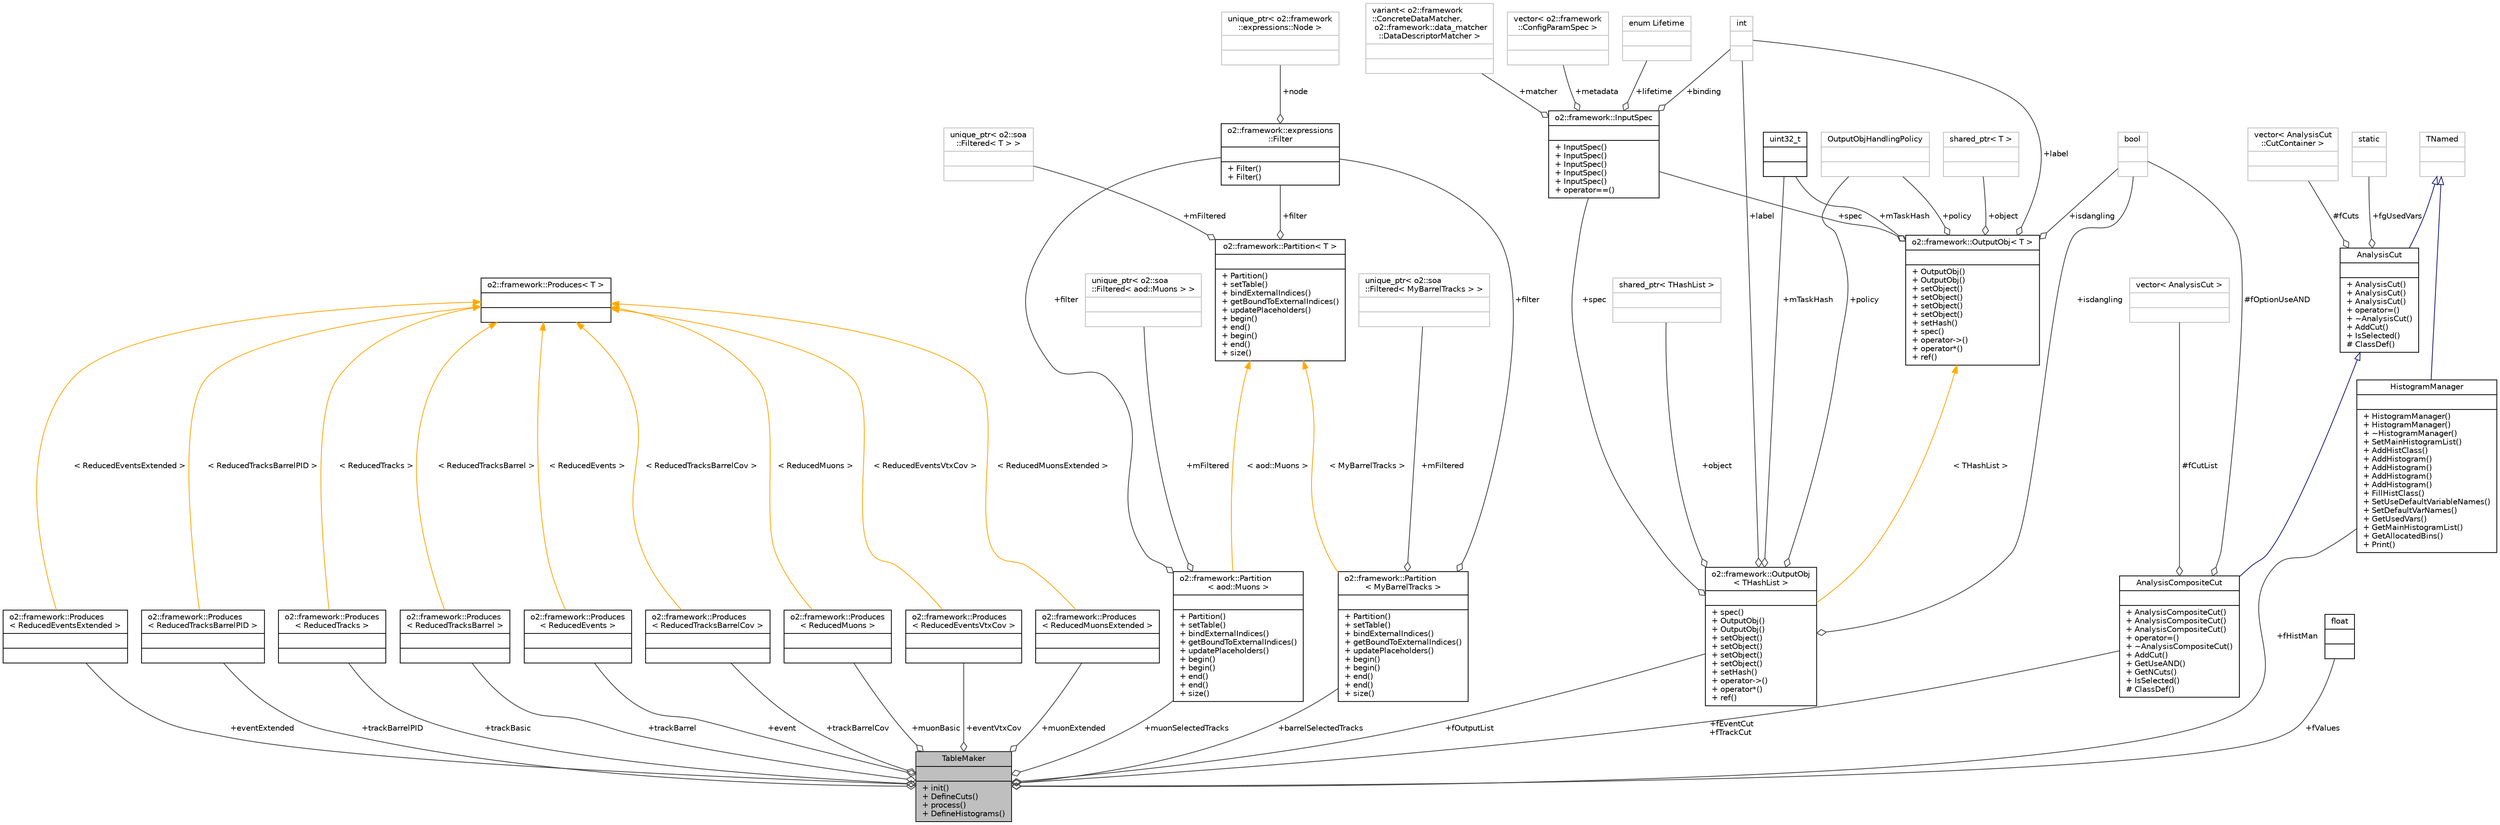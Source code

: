 digraph "TableMaker"
{
 // INTERACTIVE_SVG=YES
  bgcolor="transparent";
  edge [fontname="Helvetica",fontsize="10",labelfontname="Helvetica",labelfontsize="10"];
  node [fontname="Helvetica",fontsize="10",shape=record];
  Node1 [label="{TableMaker\n||+ init()\l+ DefineCuts()\l+ process()\l+ DefineHistograms()\l}",height=0.2,width=0.4,color="black", fillcolor="grey75", style="filled", fontcolor="black"];
  Node2 -> Node1 [color="grey25",fontsize="10",style="solid",label=" +trackBarrelCov" ,arrowhead="odiamond",fontname="Helvetica"];
  Node2 [label="{o2::framework::Produces\l\< ReducedTracksBarrelCov \>\n||}",height=0.2,width=0.4,color="black",URL="$d6/d86/structo2_1_1framework_1_1Produces.html"];
  Node3 -> Node2 [dir="back",color="orange",fontsize="10",style="solid",label=" \< ReducedTracksBarrelCov \>" ,fontname="Helvetica"];
  Node3 [label="{o2::framework::Produces\< T \>\n||}",height=0.2,width=0.4,color="black",URL="$d6/d86/structo2_1_1framework_1_1Produces.html"];
  Node4 -> Node1 [color="grey25",fontsize="10",style="solid",label=" +barrelSelectedTracks" ,arrowhead="odiamond",fontname="Helvetica"];
  Node4 [label="{o2::framework::Partition\l\< MyBarrelTracks \>\n||+ Partition()\l+ setTable()\l+ bindExternalIndices()\l+ getBoundToExternalIndices()\l+ updatePlaceholders()\l+ begin()\l+ begin()\l+ end()\l+ end()\l+ size()\l}",height=0.2,width=0.4,color="black",URL="$d1/dbf/structo2_1_1framework_1_1Partition.html"];
  Node5 -> Node4 [color="grey25",fontsize="10",style="solid",label=" +filter" ,arrowhead="odiamond",fontname="Helvetica"];
  Node5 [label="{o2::framework::expressions\l::Filter\n||+ Filter()\l+ Filter()\l}",height=0.2,width=0.4,color="black",URL="$d1/d9a/structo2_1_1framework_1_1expressions_1_1Filter.html",tooltip="A struct, containing the root of the expression tree. "];
  Node6 -> Node5 [color="grey25",fontsize="10",style="solid",label=" +node" ,arrowhead="odiamond",fontname="Helvetica"];
  Node6 [label="{unique_ptr\< o2::framework\l::expressions::Node \>\n||}",height=0.2,width=0.4,color="grey75"];
  Node7 -> Node4 [color="grey25",fontsize="10",style="solid",label=" +mFiltered" ,arrowhead="odiamond",fontname="Helvetica"];
  Node7 [label="{unique_ptr\< o2::soa\l::Filtered\< MyBarrelTracks \> \>\n||}",height=0.2,width=0.4,color="grey75"];
  Node8 -> Node4 [dir="back",color="orange",fontsize="10",style="solid",label=" \< MyBarrelTracks \>" ,fontname="Helvetica"];
  Node8 [label="{o2::framework::Partition\< T \>\n||+ Partition()\l+ setTable()\l+ bindExternalIndices()\l+ getBoundToExternalIndices()\l+ updatePlaceholders()\l+ begin()\l+ end()\l+ begin()\l+ end()\l+ size()\l}",height=0.2,width=0.4,color="black",URL="$d1/dbf/structo2_1_1framework_1_1Partition.html"];
  Node9 -> Node8 [color="grey25",fontsize="10",style="solid",label=" +mFiltered" ,arrowhead="odiamond",fontname="Helvetica"];
  Node9 [label="{unique_ptr\< o2::soa\l::Filtered\< T \> \>\n||}",height=0.2,width=0.4,color="grey75"];
  Node5 -> Node8 [color="grey25",fontsize="10",style="solid",label=" +filter" ,arrowhead="odiamond",fontname="Helvetica"];
  Node10 -> Node1 [color="grey25",fontsize="10",style="solid",label=" +muonBasic" ,arrowhead="odiamond",fontname="Helvetica"];
  Node10 [label="{o2::framework::Produces\l\< ReducedMuons \>\n||}",height=0.2,width=0.4,color="black",URL="$d6/d86/structo2_1_1framework_1_1Produces.html"];
  Node3 -> Node10 [dir="back",color="orange",fontsize="10",style="solid",label=" \< ReducedMuons \>" ,fontname="Helvetica"];
  Node11 -> Node1 [color="grey25",fontsize="10",style="solid",label=" +eventVtxCov" ,arrowhead="odiamond",fontname="Helvetica"];
  Node11 [label="{o2::framework::Produces\l\< ReducedEventsVtxCov \>\n||}",height=0.2,width=0.4,color="black",URL="$d6/d86/structo2_1_1framework_1_1Produces.html"];
  Node3 -> Node11 [dir="back",color="orange",fontsize="10",style="solid",label=" \< ReducedEventsVtxCov \>" ,fontname="Helvetica"];
  Node12 -> Node1 [color="grey25",fontsize="10",style="solid",label=" +fOutputList" ,arrowhead="odiamond",fontname="Helvetica"];
  Node12 [label="{o2::framework::OutputObj\l\< THashList \>\n||+ spec()\l+ OutputObj()\l+ OutputObj()\l+ setObject()\l+ setObject()\l+ setObject()\l+ setObject()\l+ setHash()\l+ operator-\>()\l+ operator*()\l+ ref()\l}",height=0.2,width=0.4,color="black",URL="$d4/d79/structo2_1_1framework_1_1OutputObj.html"];
  Node13 -> Node12 [color="grey25",fontsize="10",style="solid",label=" +policy" ,arrowhead="odiamond",fontname="Helvetica"];
  Node13 [label="{OutputObjHandlingPolicy\n||}",height=0.2,width=0.4,color="grey75"];
  Node14 -> Node12 [color="grey25",fontsize="10",style="solid",label=" +object" ,arrowhead="odiamond",fontname="Helvetica"];
  Node14 [label="{shared_ptr\< THashList \>\n||}",height=0.2,width=0.4,color="grey75"];
  Node15 -> Node12 [color="grey25",fontsize="10",style="solid",label=" +mTaskHash" ,arrowhead="odiamond",fontname="Helvetica"];
  Node15 [label="{uint32_t\n||}",height=0.2,width=0.4,color="black",URL="$d3/d87/classuint32__t.html"];
  Node16 -> Node12 [color="grey25",fontsize="10",style="solid",label=" +label" ,arrowhead="odiamond",fontname="Helvetica"];
  Node16 [label="{int\n||}",height=0.2,width=0.4,color="grey75"];
  Node17 -> Node12 [color="grey25",fontsize="10",style="solid",label=" +isdangling" ,arrowhead="odiamond",fontname="Helvetica"];
  Node17 [label="{bool\n||}",height=0.2,width=0.4,color="grey75"];
  Node18 -> Node12 [color="grey25",fontsize="10",style="solid",label=" +spec" ,arrowhead="odiamond",fontname="Helvetica"];
  Node18 [label="{o2::framework::InputSpec\n||+ InputSpec()\l+ InputSpec()\l+ InputSpec()\l+ InputSpec()\l+ InputSpec()\l+ operator==()\l}",height=0.2,width=0.4,color="black",URL="$da/d96/structo2_1_1framework_1_1InputSpec.html"];
  Node19 -> Node18 [color="grey25",fontsize="10",style="solid",label=" +metadata" ,arrowhead="odiamond",fontname="Helvetica"];
  Node19 [label="{vector\< o2::framework\l::ConfigParamSpec \>\n||}",height=0.2,width=0.4,color="grey75"];
  Node20 -> Node18 [color="grey25",fontsize="10",style="solid",label=" +lifetime" ,arrowhead="odiamond",fontname="Helvetica"];
  Node20 [label="{enum Lifetime\n||}",height=0.2,width=0.4,color="grey75"];
  Node21 -> Node18 [color="grey25",fontsize="10",style="solid",label=" +matcher" ,arrowhead="odiamond",fontname="Helvetica"];
  Node21 [label="{variant\< o2::framework\l::ConcreteDataMatcher,\l o2::framework::data_matcher\l::DataDescriptorMatcher \>\n||}",height=0.2,width=0.4,color="grey75"];
  Node16 -> Node18 [color="grey25",fontsize="10",style="solid",label=" +binding" ,arrowhead="odiamond",fontname="Helvetica"];
  Node22 -> Node12 [dir="back",color="orange",fontsize="10",style="solid",label=" \< THashList \>" ,fontname="Helvetica"];
  Node22 [label="{o2::framework::OutputObj\< T \>\n||+ OutputObj()\l+ OutputObj()\l+ setObject()\l+ setObject()\l+ setObject()\l+ setObject()\l+ setHash()\l+ spec()\l+ operator-\>()\l+ operator*()\l+ ref()\l}",height=0.2,width=0.4,color="black",URL="$d4/d79/structo2_1_1framework_1_1OutputObj.html"];
  Node13 -> Node22 [color="grey25",fontsize="10",style="solid",label=" +policy" ,arrowhead="odiamond",fontname="Helvetica"];
  Node15 -> Node22 [color="grey25",fontsize="10",style="solid",label=" +mTaskHash" ,arrowhead="odiamond",fontname="Helvetica"];
  Node16 -> Node22 [color="grey25",fontsize="10",style="solid",label=" +label" ,arrowhead="odiamond",fontname="Helvetica"];
  Node23 -> Node22 [color="grey25",fontsize="10",style="solid",label=" +object" ,arrowhead="odiamond",fontname="Helvetica"];
  Node23 [label="{shared_ptr\< T \>\n||}",height=0.2,width=0.4,color="grey75"];
  Node17 -> Node22 [color="grey25",fontsize="10",style="solid",label=" +isdangling" ,arrowhead="odiamond",fontname="Helvetica"];
  Node18 -> Node22 [color="grey25",fontsize="10",style="solid",label=" +spec" ,arrowhead="odiamond",fontname="Helvetica"];
  Node24 -> Node1 [color="grey25",fontsize="10",style="solid",label=" +fValues" ,arrowhead="odiamond",fontname="Helvetica"];
  Node24 [label="{float\n||}",height=0.2,width=0.4,color="black",URL="$d4/dc3/classfloat.html"];
  Node25 -> Node1 [color="grey25",fontsize="10",style="solid",label=" +muonExtended" ,arrowhead="odiamond",fontname="Helvetica"];
  Node25 [label="{o2::framework::Produces\l\< ReducedMuonsExtended \>\n||}",height=0.2,width=0.4,color="black",URL="$d6/d86/structo2_1_1framework_1_1Produces.html"];
  Node3 -> Node25 [dir="back",color="orange",fontsize="10",style="solid",label=" \< ReducedMuonsExtended \>" ,fontname="Helvetica"];
  Node26 -> Node1 [color="grey25",fontsize="10",style="solid",label=" +eventExtended" ,arrowhead="odiamond",fontname="Helvetica"];
  Node26 [label="{o2::framework::Produces\l\< ReducedEventsExtended \>\n||}",height=0.2,width=0.4,color="black",URL="$d6/d86/structo2_1_1framework_1_1Produces.html"];
  Node3 -> Node26 [dir="back",color="orange",fontsize="10",style="solid",label=" \< ReducedEventsExtended \>" ,fontname="Helvetica"];
  Node27 -> Node1 [color="grey25",fontsize="10",style="solid",label=" +trackBarrelPID" ,arrowhead="odiamond",fontname="Helvetica"];
  Node27 [label="{o2::framework::Produces\l\< ReducedTracksBarrelPID \>\n||}",height=0.2,width=0.4,color="black",URL="$d6/d86/structo2_1_1framework_1_1Produces.html"];
  Node3 -> Node27 [dir="back",color="orange",fontsize="10",style="solid",label=" \< ReducedTracksBarrelPID \>" ,fontname="Helvetica"];
  Node28 -> Node1 [color="grey25",fontsize="10",style="solid",label=" +trackBasic" ,arrowhead="odiamond",fontname="Helvetica"];
  Node28 [label="{o2::framework::Produces\l\< ReducedTracks \>\n||}",height=0.2,width=0.4,color="black",URL="$d6/d86/structo2_1_1framework_1_1Produces.html"];
  Node3 -> Node28 [dir="back",color="orange",fontsize="10",style="solid",label=" \< ReducedTracks \>" ,fontname="Helvetica"];
  Node29 -> Node1 [color="grey25",fontsize="10",style="solid",label=" +fEventCut\n+fTrackCut" ,arrowhead="odiamond",fontname="Helvetica"];
  Node29 [label="{AnalysisCompositeCut\n||+ AnalysisCompositeCut()\l+ AnalysisCompositeCut()\l+ AnalysisCompositeCut()\l+ operator=()\l+ ~AnalysisCompositeCut()\l+ AddCut()\l+ GetUseAND()\l+ GetNCuts()\l+ IsSelected()\l# ClassDef()\l}",height=0.2,width=0.4,color="black",URL="$db/d7a/classAnalysisCompositeCut.html"];
  Node30 -> Node29 [dir="back",color="midnightblue",fontsize="10",style="solid",arrowtail="onormal",fontname="Helvetica"];
  Node30 [label="{AnalysisCut\n||+ AnalysisCut()\l+ AnalysisCut()\l+ AnalysisCut()\l+ operator=()\l+ ~AnalysisCut()\l+ AddCut()\l+ IsSelected()\l# ClassDef()\l}",height=0.2,width=0.4,color="black",URL="$de/df4/classAnalysisCut.html"];
  Node31 -> Node30 [dir="back",color="midnightblue",fontsize="10",style="solid",arrowtail="onormal",fontname="Helvetica"];
  Node31 [label="{TNamed\n||}",height=0.2,width=0.4,color="grey75"];
  Node32 -> Node30 [color="grey25",fontsize="10",style="solid",label=" #fCuts" ,arrowhead="odiamond",fontname="Helvetica"];
  Node32 [label="{vector\< AnalysisCut\l::CutContainer \>\n||}",height=0.2,width=0.4,color="grey75"];
  Node33 -> Node30 [color="grey25",fontsize="10",style="solid",label=" +fgUsedVars" ,arrowhead="odiamond",fontname="Helvetica"];
  Node33 [label="{static\n||}",height=0.2,width=0.4,color="grey75"];
  Node34 -> Node29 [color="grey25",fontsize="10",style="solid",label=" #fCutList" ,arrowhead="odiamond",fontname="Helvetica"];
  Node34 [label="{vector\< AnalysisCut \>\n||}",height=0.2,width=0.4,color="grey75"];
  Node17 -> Node29 [color="grey25",fontsize="10",style="solid",label=" #fOptionUseAND" ,arrowhead="odiamond",fontname="Helvetica"];
  Node35 -> Node1 [color="grey25",fontsize="10",style="solid",label=" +fHistMan" ,arrowhead="odiamond",fontname="Helvetica"];
  Node35 [label="{HistogramManager\n||+ HistogramManager()\l+ HistogramManager()\l+ ~HistogramManager()\l+ SetMainHistogramList()\l+ AddHistClass()\l+ AddHistogram()\l+ AddHistogram()\l+ AddHistogram()\l+ AddHistogram()\l+ FillHistClass()\l+ SetUseDefaultVariableNames()\l+ SetDefaultVarNames()\l+ GetUsedVars()\l+ GetMainHistogramList()\l+ GetAllocatedBins()\l+ Print()\l}",height=0.2,width=0.4,color="black",URL="$d7/d2c/classHistogramManager.html"];
  Node31 -> Node35 [dir="back",color="midnightblue",fontsize="10",style="solid",arrowtail="onormal",fontname="Helvetica"];
  Node36 -> Node1 [color="grey25",fontsize="10",style="solid",label=" +trackBarrel" ,arrowhead="odiamond",fontname="Helvetica"];
  Node36 [label="{o2::framework::Produces\l\< ReducedTracksBarrel \>\n||}",height=0.2,width=0.4,color="black",URL="$d6/d86/structo2_1_1framework_1_1Produces.html"];
  Node3 -> Node36 [dir="back",color="orange",fontsize="10",style="solid",label=" \< ReducedTracksBarrel \>" ,fontname="Helvetica"];
  Node37 -> Node1 [color="grey25",fontsize="10",style="solid",label=" +event" ,arrowhead="odiamond",fontname="Helvetica"];
  Node37 [label="{o2::framework::Produces\l\< ReducedEvents \>\n||}",height=0.2,width=0.4,color="black",URL="$d6/d86/structo2_1_1framework_1_1Produces.html"];
  Node3 -> Node37 [dir="back",color="orange",fontsize="10",style="solid",label=" \< ReducedEvents \>" ,fontname="Helvetica"];
  Node38 -> Node1 [color="grey25",fontsize="10",style="solid",label=" +muonSelectedTracks" ,arrowhead="odiamond",fontname="Helvetica"];
  Node38 [label="{o2::framework::Partition\l\< aod::Muons \>\n||+ Partition()\l+ setTable()\l+ bindExternalIndices()\l+ getBoundToExternalIndices()\l+ updatePlaceholders()\l+ begin()\l+ begin()\l+ end()\l+ end()\l+ size()\l}",height=0.2,width=0.4,color="black",URL="$d1/dbf/structo2_1_1framework_1_1Partition.html"];
  Node39 -> Node38 [color="grey25",fontsize="10",style="solid",label=" +mFiltered" ,arrowhead="odiamond",fontname="Helvetica"];
  Node39 [label="{unique_ptr\< o2::soa\l::Filtered\< aod::Muons \> \>\n||}",height=0.2,width=0.4,color="grey75"];
  Node5 -> Node38 [color="grey25",fontsize="10",style="solid",label=" +filter" ,arrowhead="odiamond",fontname="Helvetica"];
  Node8 -> Node38 [dir="back",color="orange",fontsize="10",style="solid",label=" \< aod::Muons \>" ,fontname="Helvetica"];
}
